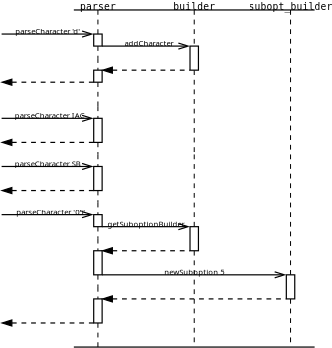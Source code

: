 <?xml version="1.0"?>
<diagram xmlns:dia="http://www.lysator.liu.se/~alla/dia/">
  <diagramdata>
    <attribute name="background">
      <color val="#ffffff"/>
    </attribute>
    <attribute name="paper">
      <composite type="paper">
        <attribute name="name">
          <string>#Letter#</string>
        </attribute>
        <attribute name="tmargin">
          <real val="2.54"/>
        </attribute>
        <attribute name="bmargin">
          <real val="2.54"/>
        </attribute>
        <attribute name="lmargin">
          <real val="2.54"/>
        </attribute>
        <attribute name="rmargin">
          <real val="2.54"/>
        </attribute>
        <attribute name="is_portrait">
          <boolean val="true"/>
        </attribute>
        <attribute name="scaling">
          <real val="0.566"/>
        </attribute>
        <attribute name="fitto">
          <boolean val="true"/>
        </attribute>
        <attribute name="fitwidth">
          <int val="1"/>
        </attribute>
        <attribute name="fitheight">
          <int val="1"/>
        </attribute>
      </composite>
    </attribute>
    <attribute name="grid">
      <composite type="grid">
        <attribute name="width_x">
          <real val="1"/>
        </attribute>
        <attribute name="width_y">
          <real val="1"/>
        </attribute>
        <attribute name="visible_x">
          <int val="1"/>
        </attribute>
        <attribute name="visible_y">
          <int val="1"/>
        </attribute>
      </composite>
    </attribute>
    <attribute name="guides">
      <composite type="guides">
        <attribute name="hguides"/>
        <attribute name="vguides"/>
      </composite>
    </attribute>
  </diagramdata>
  <layer name="Background" visible="true">
    <object type="UML - Lifeline" version="0" id="O0">
      <attribute name="obj_pos">
        <point val="9.15,1.093"/>
      </attribute>
      <attribute name="obj_bb">
        <rectangle val="8.45,1.068;9.85,5.118"/>
      </attribute>
      <attribute name="conn_endpoints">
        <point val="9.15,1.093"/>
        <point val="9.15,5.093"/>
      </attribute>
      <attribute name="rtop">
        <real val="2"/>
      </attribute>
      <attribute name="rbot">
        <real val="3"/>
      </attribute>
      <attribute name="draw_focus">
        <boolean val="true"/>
      </attribute>
      <attribute name="draw_cross">
        <boolean val="false"/>
      </attribute>
    </object>
    <object type="UML - Lifeline" version="0" id="O1">
      <attribute name="obj_pos">
        <point val="9.15,5.093"/>
      </attribute>
      <attribute name="obj_bb">
        <rectangle val="8.45,5.068;9.85,9.118"/>
      </attribute>
      <attribute name="conn_endpoints">
        <point val="9.15,5.093"/>
        <point val="9.15,9.093"/>
      </attribute>
      <attribute name="rtop">
        <real val="1"/>
      </attribute>
      <attribute name="rbot">
        <real val="2"/>
      </attribute>
      <attribute name="draw_focus">
        <boolean val="true"/>
      </attribute>
      <attribute name="draw_cross">
        <boolean val="false"/>
      </attribute>
    </object>
    <object type="UML - Lifeline" version="0" id="O2">
      <attribute name="obj_pos">
        <point val="17.15,1.093"/>
      </attribute>
      <attribute name="obj_bb">
        <rectangle val="16.45,1.068;17.85,13.118"/>
      </attribute>
      <attribute name="conn_endpoints">
        <point val="17.15,1.093"/>
        <point val="17.15,13.093"/>
      </attribute>
      <attribute name="rtop">
        <real val="3"/>
      </attribute>
      <attribute name="rbot">
        <real val="5"/>
      </attribute>
      <attribute name="draw_focus">
        <boolean val="true"/>
      </attribute>
      <attribute name="draw_cross">
        <boolean val="false"/>
      </attribute>
      <connections>
        <connection handle="0" to="O27" connection="0"/>
      </connections>
    </object>
    <object type="UML - Message" version="0" id="O3">
      <attribute name="obj_pos">
        <point val="9.5,4.093"/>
      </attribute>
      <attribute name="obj_bb">
        <rectangle val="8.65,2.592;19.266,5.092"/>
      </attribute>
      <attribute name="conn_endpoints">
        <point val="9.5,4.093"/>
        <point val="16.8,4.093"/>
      </attribute>
      <attribute name="text">
        <string>#addCharacter#</string>
      </attribute>
      <attribute name="text_pos">
        <point val="13.4,4.093"/>
      </attribute>
      <attribute name="type">
        <int val="3"/>
      </attribute>
      <connections>
        <connection handle="0" to="O0" connection="3"/>
        <connection handle="1" to="O2" connection="0"/>
      </connections>
    </object>
    <object type="UML - Message" version="0" id="O4">
      <attribute name="obj_pos">
        <point val="9.5,6.093"/>
      </attribute>
      <attribute name="obj_bb">
        <rectangle val="8.65,4.592;17.65,7.092"/>
      </attribute>
      <attribute name="conn_endpoints">
        <point val="9.5,6.093"/>
        <point val="16.8,6.093"/>
      </attribute>
      <attribute name="text">
        <string>##</string>
      </attribute>
      <attribute name="text_pos">
        <point val="13.15,6.093"/>
      </attribute>
      <attribute name="type">
        <int val="4"/>
      </attribute>
      <connections>
        <connection handle="0" to="O1" connection="1"/>
        <connection handle="1" to="O2" connection="5"/>
      </connections>
    </object>
    <object type="UML - Message" version="0" id="O5">
      <attribute name="obj_pos">
        <point val="1.15,3.093"/>
      </attribute>
      <attribute name="obj_bb">
        <rectangle val="0.3,1.592;12.521,4.092"/>
      </attribute>
      <attribute name="conn_endpoints">
        <point val="1.15,3.093"/>
        <point val="8.8,3.093"/>
      </attribute>
      <attribute name="text">
        <string>#parseCharacter &apos;d&apos;#</string>
      </attribute>
      <attribute name="text_pos">
        <point val="4.975,3.093"/>
      </attribute>
      <attribute name="type">
        <int val="3"/>
      </attribute>
      <connections>
        <connection handle="1" to="O0" connection="0"/>
      </connections>
    </object>
    <object type="UML - Message" version="0" id="O6">
      <attribute name="obj_pos">
        <point val="1.15,7.093"/>
      </attribute>
      <attribute name="obj_bb">
        <rectangle val="0.3,5.592;9.65,8.092"/>
      </attribute>
      <attribute name="conn_endpoints">
        <point val="1.15,7.093"/>
        <point val="8.8,7.093"/>
      </attribute>
      <attribute name="text">
        <string>##</string>
      </attribute>
      <attribute name="text_pos">
        <point val="5.225,7.093"/>
      </attribute>
      <attribute name="type">
        <int val="4"/>
      </attribute>
      <connections>
        <connection handle="1" to="O1" connection="5"/>
      </connections>
    </object>
    <object type="UML - Lifeline" version="0" id="O7">
      <attribute name="obj_pos">
        <point val="9.15,9.093"/>
      </attribute>
      <attribute name="obj_bb">
        <rectangle val="8.45,9.068;9.85,13.118"/>
      </attribute>
      <attribute name="conn_endpoints">
        <point val="9.15,9.093"/>
        <point val="9.15,13.093"/>
      </attribute>
      <attribute name="rtop">
        <real val="1"/>
      </attribute>
      <attribute name="rbot">
        <real val="3"/>
      </attribute>
      <attribute name="draw_focus">
        <boolean val="true"/>
      </attribute>
      <attribute name="draw_cross">
        <boolean val="false"/>
      </attribute>
    </object>
    <object type="UML - Lifeline" version="0" id="O8">
      <attribute name="obj_pos">
        <point val="9.15,13.093"/>
      </attribute>
      <attribute name="obj_bb">
        <rectangle val="8.45,13.068;9.85,17.118"/>
      </attribute>
      <attribute name="conn_endpoints">
        <point val="9.15,13.093"/>
        <point val="9.15,17.093"/>
      </attribute>
      <attribute name="rtop">
        <real val="1"/>
      </attribute>
      <attribute name="rbot">
        <real val="3"/>
      </attribute>
      <attribute name="draw_focus">
        <boolean val="true"/>
      </attribute>
      <attribute name="draw_cross">
        <boolean val="false"/>
      </attribute>
    </object>
    <object type="UML - Lifeline" version="0" id="O9">
      <attribute name="obj_pos">
        <point val="9.15,17.093"/>
      </attribute>
      <attribute name="obj_bb">
        <rectangle val="8.45,17.068;9.85,20.118"/>
      </attribute>
      <attribute name="conn_endpoints">
        <point val="9.15,17.093"/>
        <point val="9.15,20.093"/>
      </attribute>
      <attribute name="rtop">
        <real val="1"/>
      </attribute>
      <attribute name="rbot">
        <real val="2"/>
      </attribute>
      <attribute name="draw_focus">
        <boolean val="true"/>
      </attribute>
      <attribute name="draw_cross">
        <boolean val="false"/>
      </attribute>
    </object>
    <object type="UML - Lifeline" version="0" id="O10">
      <attribute name="obj_pos">
        <point val="17.15,13.093"/>
      </attribute>
      <attribute name="obj_bb">
        <rectangle val="16.45,13.068;17.85,29.118"/>
      </attribute>
      <attribute name="conn_endpoints">
        <point val="17.15,13.093"/>
        <point val="17.15,29.093"/>
      </attribute>
      <attribute name="rtop">
        <real val="6"/>
      </attribute>
      <attribute name="rbot">
        <real val="8"/>
      </attribute>
      <attribute name="draw_focus">
        <boolean val="true"/>
      </attribute>
      <attribute name="draw_cross">
        <boolean val="false"/>
      </attribute>
    </object>
    <object type="UML - Lifeline" version="0" id="O11">
      <attribute name="obj_pos">
        <point val="9.15,20.093"/>
      </attribute>
      <attribute name="obj_bb">
        <rectangle val="8.45,20.068;9.85,24.118"/>
      </attribute>
      <attribute name="conn_endpoints">
        <point val="9.15,20.093"/>
        <point val="9.15,24.093"/>
      </attribute>
      <attribute name="rtop">
        <real val="1"/>
      </attribute>
      <attribute name="rbot">
        <real val="3"/>
      </attribute>
      <attribute name="draw_focus">
        <boolean val="true"/>
      </attribute>
      <attribute name="draw_cross">
        <boolean val="false"/>
      </attribute>
    </object>
    <object type="UML - Lifeline" version="0" id="O12">
      <attribute name="obj_pos">
        <point val="25.15,1.093"/>
      </attribute>
      <attribute name="obj_bb">
        <rectangle val="24.45,1.068;25.85,29.118"/>
      </attribute>
      <attribute name="conn_endpoints">
        <point val="25.15,1.093"/>
        <point val="25.15,29.093"/>
      </attribute>
      <attribute name="rtop">
        <real val="22"/>
      </attribute>
      <attribute name="rbot">
        <real val="24"/>
      </attribute>
      <attribute name="draw_focus">
        <boolean val="true"/>
      </attribute>
      <attribute name="draw_cross">
        <boolean val="false"/>
      </attribute>
    </object>
    <object type="UML - Lifeline" version="0" id="O13">
      <attribute name="obj_pos">
        <point val="9.15,24.093"/>
      </attribute>
      <attribute name="obj_bb">
        <rectangle val="8.45,24.068;9.85,29.118"/>
      </attribute>
      <attribute name="conn_endpoints">
        <point val="9.15,24.093"/>
        <point val="9.15,29.093"/>
      </attribute>
      <attribute name="rtop">
        <real val="1"/>
      </attribute>
      <attribute name="rbot">
        <real val="3"/>
      </attribute>
      <attribute name="draw_focus">
        <boolean val="true"/>
      </attribute>
      <attribute name="draw_cross">
        <boolean val="false"/>
      </attribute>
    </object>
    <object type="UML - Message" version="0" id="O14">
      <attribute name="obj_pos">
        <point val="1.15,10.093"/>
      </attribute>
      <attribute name="obj_bb">
        <rectangle val="0.3,8.592;13.246,11.091"/>
      </attribute>
      <attribute name="conn_endpoints">
        <point val="1.15,10.093"/>
        <point val="8.8,10.093"/>
      </attribute>
      <attribute name="text">
        <string>#parseCharacter IAC#</string>
      </attribute>
      <attribute name="text_pos">
        <point val="5.15,10.093"/>
      </attribute>
      <attribute name="type">
        <int val="3"/>
      </attribute>
      <connections>
        <connection handle="1" to="O7" connection="0"/>
      </connections>
    </object>
    <object type="UML - Message" version="0" id="O15">
      <attribute name="obj_pos">
        <point val="1.15,12.093"/>
      </attribute>
      <attribute name="obj_bb">
        <rectangle val="0.3,10.591;9.65,13.091"/>
      </attribute>
      <attribute name="conn_endpoints">
        <point val="1.15,12.093"/>
        <point val="8.8,12.093"/>
      </attribute>
      <attribute name="text">
        <string>##</string>
      </attribute>
      <attribute name="text_pos">
        <point val="4.975,12.093"/>
      </attribute>
      <attribute name="type">
        <int val="4"/>
      </attribute>
      <connections>
        <connection handle="1" to="O7" connection="5"/>
      </connections>
    </object>
    <object type="UML - Message" version="0" id="O16">
      <attribute name="obj_pos">
        <point val="1.15,14.093"/>
      </attribute>
      <attribute name="obj_bb">
        <rectangle val="0.3,12.591;12.748,15.091"/>
      </attribute>
      <attribute name="conn_endpoints">
        <point val="1.15,14.093"/>
        <point val="8.8,14.093"/>
      </attribute>
      <attribute name="text">
        <string>#parseCharacter SB#</string>
      </attribute>
      <attribute name="text_pos">
        <point val="4.975,14.093"/>
      </attribute>
      <attribute name="type">
        <int val="3"/>
      </attribute>
      <connections>
        <connection handle="1" to="O8" connection="0"/>
      </connections>
    </object>
    <object type="UML - Message" version="0" id="O17">
      <attribute name="obj_pos">
        <point val="1.15,16.093"/>
      </attribute>
      <attribute name="obj_bb">
        <rectangle val="0.3,14.591;9.65,17.091"/>
      </attribute>
      <attribute name="conn_endpoints">
        <point val="1.15,16.093"/>
        <point val="8.8,16.093"/>
      </attribute>
      <attribute name="text">
        <string>##</string>
      </attribute>
      <attribute name="text_pos">
        <point val="5.225,16.093"/>
      </attribute>
      <attribute name="type">
        <int val="4"/>
      </attribute>
      <connections>
        <connection handle="1" to="O8" connection="5"/>
      </connections>
    </object>
    <object type="UML - Message" version="0" id="O18">
      <attribute name="obj_pos">
        <point val="1.15,18.093"/>
      </attribute>
      <attribute name="obj_bb">
        <rectangle val="0.3,16.591;13.159,19.091"/>
      </attribute>
      <attribute name="conn_endpoints">
        <point val="1.15,18.093"/>
        <point val="8.8,18.093"/>
      </attribute>
      <attribute name="text">
        <string>#parseCharacter &apos;05&apos;#</string>
      </attribute>
      <attribute name="text_pos">
        <point val="5.225,18.093"/>
      </attribute>
      <attribute name="type">
        <int val="3"/>
      </attribute>
      <connections>
        <connection handle="1" to="O9" connection="0"/>
      </connections>
    </object>
    <object type="UML - Message" version="0" id="O19">
      <attribute name="obj_pos">
        <point val="9.5,19.093"/>
      </attribute>
      <attribute name="obj_bb">
        <rectangle val="8.65,17.591;21.504,20.091"/>
      </attribute>
      <attribute name="conn_endpoints">
        <point val="9.5,19.093"/>
        <point val="16.8,19.093"/>
      </attribute>
      <attribute name="text">
        <string>#getSuboptionBuilder#</string>
      </attribute>
      <attribute name="text_pos">
        <point val="13.15,19.093"/>
      </attribute>
      <attribute name="type">
        <int val="3"/>
      </attribute>
      <connections>
        <connection handle="0" to="O9" connection="3"/>
        <connection handle="1" to="O10" connection="0"/>
      </connections>
    </object>
    <object type="UML - Message" version="0" id="O20">
      <attribute name="obj_pos">
        <point val="9.5,21.093"/>
      </attribute>
      <attribute name="obj_bb">
        <rectangle val="8.65,19.591;17.65,22.091"/>
      </attribute>
      <attribute name="conn_endpoints">
        <point val="9.5,21.093"/>
        <point val="16.8,21.093"/>
      </attribute>
      <attribute name="text">
        <string>##</string>
      </attribute>
      <attribute name="text_pos">
        <point val="13.15,21.093"/>
      </attribute>
      <attribute name="type">
        <int val="4"/>
      </attribute>
      <connections>
        <connection handle="0" to="O11" connection="1"/>
        <connection handle="1" to="O10" connection="5"/>
      </connections>
    </object>
    <object type="UML - Message" version="0" id="O21">
      <attribute name="obj_pos">
        <point val="9.5,23.093"/>
      </attribute>
      <attribute name="obj_bb">
        <rectangle val="8.65,21.591;25.65,24.091"/>
      </attribute>
      <attribute name="conn_endpoints">
        <point val="9.5,23.093"/>
        <point val="24.8,23.093"/>
      </attribute>
      <attribute name="text">
        <string>#newSuboption 5#</string>
      </attribute>
      <attribute name="text_pos">
        <point val="17.15,23.093"/>
      </attribute>
      <attribute name="type">
        <int val="3"/>
      </attribute>
      <connections>
        <connection handle="0" to="O11" connection="3"/>
        <connection handle="1" to="O12" connection="0"/>
      </connections>
    </object>
    <object type="UML - Message" version="0" id="O22">
      <attribute name="obj_pos">
        <point val="9.5,25.093"/>
      </attribute>
      <attribute name="obj_bb">
        <rectangle val="8.65,23.591;25.65,26.091"/>
      </attribute>
      <attribute name="conn_endpoints">
        <point val="9.5,25.093"/>
        <point val="24.8,25.093"/>
      </attribute>
      <attribute name="text">
        <string>##</string>
      </attribute>
      <attribute name="text_pos">
        <point val="17.15,25.093"/>
      </attribute>
      <attribute name="type">
        <int val="4"/>
      </attribute>
      <connections>
        <connection handle="0" to="O13" connection="1"/>
        <connection handle="1" to="O12" connection="5"/>
      </connections>
    </object>
    <object type="UML - Message" version="0" id="O23">
      <attribute name="obj_pos">
        <point val="1.15,27.093"/>
      </attribute>
      <attribute name="obj_bb">
        <rectangle val="0.3,25.591;9.65,28.091"/>
      </attribute>
      <attribute name="conn_endpoints">
        <point val="1.15,27.093"/>
        <point val="8.8,27.093"/>
      </attribute>
      <attribute name="text">
        <string>##</string>
      </attribute>
      <attribute name="text_pos">
        <point val="4.975,27.093"/>
      </attribute>
      <attribute name="type">
        <int val="4"/>
      </attribute>
      <connections>
        <connection handle="1" to="O13" connection="5"/>
      </connections>
    </object>
    <object type="Standard - Text" version="0" id="O24">
      <attribute name="obj_pos">
        <point val="9.15,1.093"/>
      </attribute>
      <attribute name="obj_bb">
        <rectangle val="7.232,0.35;11.068,1.35"/>
      </attribute>
      <attribute name="text">
        <composite type="text">
          <attribute name="string">
            <string>#parser#</string>
          </attribute>
          <attribute name="font">
            <font name="Courier"/>
          </attribute>
          <attribute name="height">
            <real val="1"/>
          </attribute>
          <attribute name="pos">
            <point val="9.15,1.093"/>
          </attribute>
          <attribute name="color">
            <color val="#000000"/>
          </attribute>
          <attribute name="alignment">
            <enum val="1"/>
          </attribute>
        </composite>
      </attribute>
    </object>
    <object type="Standard - Text" version="0" id="O25">
      <attribute name="obj_pos">
        <point val="17.15,1.093"/>
      </attribute>
      <attribute name="obj_bb">
        <rectangle val="14.929,0.35;19.371,1.35"/>
      </attribute>
      <attribute name="text">
        <composite type="text">
          <attribute name="string">
            <string>#builder#</string>
          </attribute>
          <attribute name="font">
            <font name="Courier"/>
          </attribute>
          <attribute name="height">
            <real val="1"/>
          </attribute>
          <attribute name="pos">
            <point val="17.15,1.093"/>
          </attribute>
          <attribute name="color">
            <color val="#000000"/>
          </attribute>
          <attribute name="alignment">
            <enum val="1"/>
          </attribute>
        </composite>
      </attribute>
      <connections>
        <connection handle="0" to="O27" connection="0"/>
      </connections>
    </object>
    <object type="Standard - Text" version="0" id="O26">
      <attribute name="obj_pos">
        <point val="25.15,1.093"/>
      </attribute>
      <attribute name="obj_bb">
        <rectangle val="20.808,0.35;29.492,1.35"/>
      </attribute>
      <attribute name="text">
        <composite type="text">
          <attribute name="string">
            <string>#subopt_builder#</string>
          </attribute>
          <attribute name="font">
            <font name="Courier"/>
          </attribute>
          <attribute name="height">
            <real val="1"/>
          </attribute>
          <attribute name="pos">
            <point val="25.15,1.093"/>
          </attribute>
          <attribute name="color">
            <color val="#000000"/>
          </attribute>
          <attribute name="alignment">
            <enum val="1"/>
          </attribute>
        </composite>
      </attribute>
    </object>
    <object type="Standard - Line" version="0" id="O27">
      <attribute name="obj_pos">
        <point val="7.15,1.093"/>
      </attribute>
      <attribute name="obj_bb">
        <rectangle val="7.1,1.043;27.2,1.143"/>
      </attribute>
      <attribute name="conn_endpoints">
        <point val="7.15,1.093"/>
        <point val="27.15,1.093"/>
      </attribute>
      <attribute name="numcp">
        <int val="1"/>
      </attribute>
    </object>
    <object type="Standard - Line" version="0" id="O28">
      <attribute name="obj_pos">
        <point val="7.15,29.093"/>
      </attribute>
      <attribute name="obj_bb">
        <rectangle val="7.1,29.043;27.2,29.143"/>
      </attribute>
      <attribute name="conn_endpoints">
        <point val="7.15,29.093"/>
        <point val="27.15,29.093"/>
      </attribute>
      <attribute name="numcp">
        <int val="1"/>
      </attribute>
    </object>
  </layer>
</diagram>
